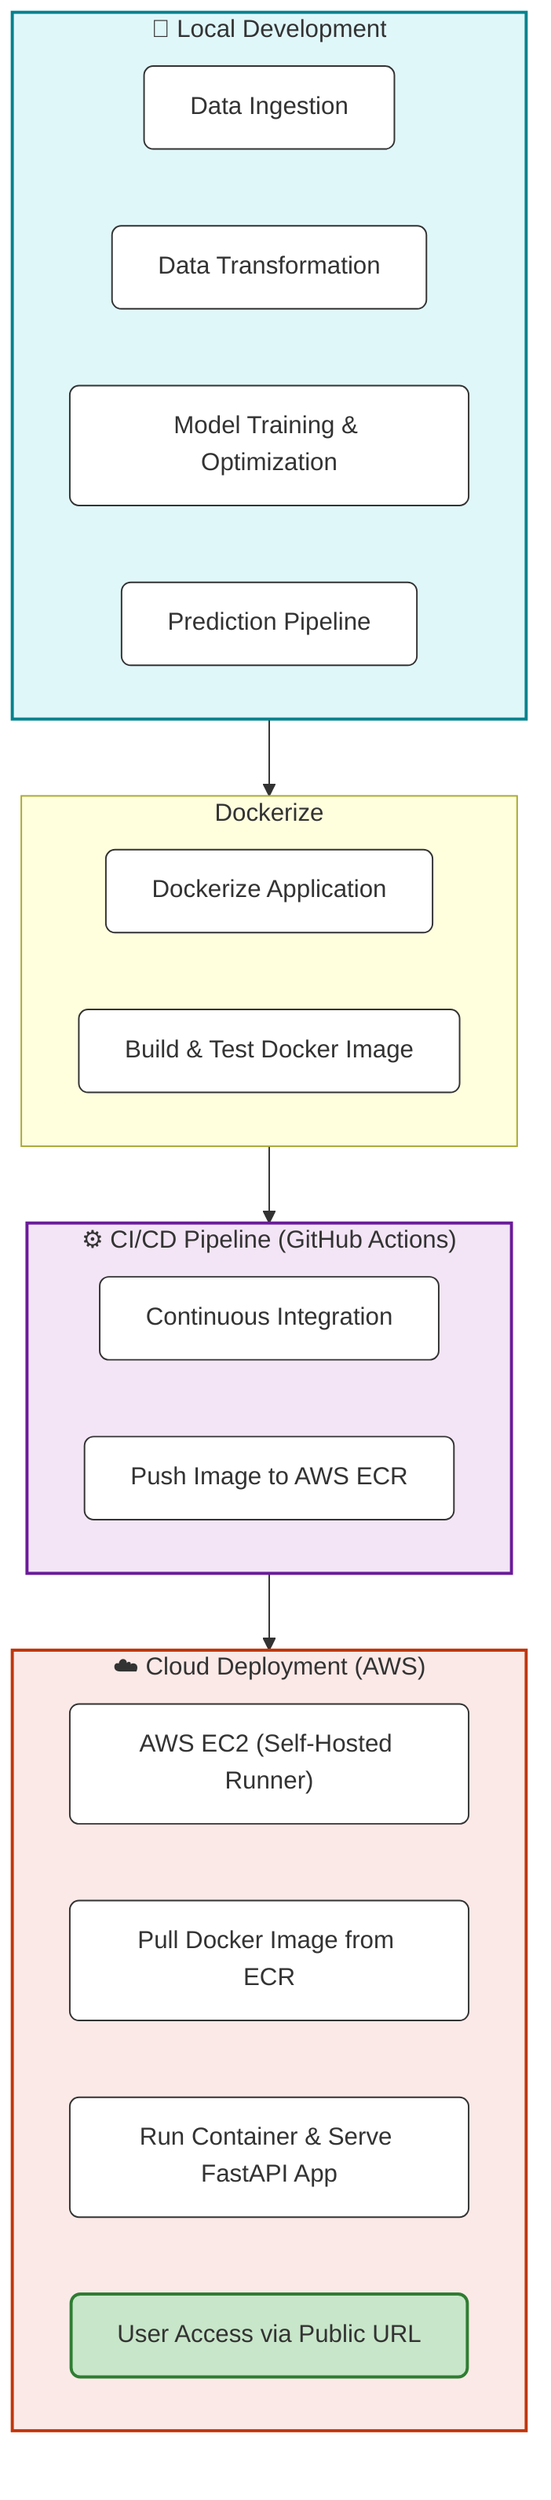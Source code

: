 flowchart TD
	%% === LOCAL DEVELOPMENT ===
	subgraph LOCAL["🧩 Local Development"]
		A["Data Ingestion"]
		B["Data Transformation"]
		C["Model Training & Optimization"]
		D["Prediction Pipeline"]
	end

	%% === CI/CD PIPELINE ===
	subgraph Docker["Dockerize"]
		E["Dockerize Application"]
        F["Build & Test Docker Image"]
	end

	%% === CI/CD PIPELINE ===
	subgraph CI_CD["⚙️ CI/CD Pipeline (GitHub Actions)"]
		G["Push to GitHub Repository"]
		G["Continuous Integration"]
		I["Push Image to AWS ECR"]
	end

	%% === CLOUD DEPLOYMENT ===
	subgraph DEPLOY["☁️ Cloud Deployment (AWS)"]
		J["AWS EC2 (Self-Hosted Runner)"]
		K["Pull Docker Image from ECR"]
		L["Run Container & Serve FastAPI App"]
		M["User Access via Public URL"]
	end

	%% === FLOW BETWEEN STAGES ===
	LOCAL --> Docker --> CI_CD --> DEPLOY

	%% === STYLES ===
	style LOCAL fill:#e0f7fa,stroke:#00838f,stroke-width:2px
	style CI_CD fill:#f3e5f5,stroke:#6a1b9a,stroke-width:2px
	style DEPLOY fill:#fbe9e7,stroke:#bf360c,stroke-width:2px
	style M fill:#c8e6c9,stroke:#2e7d32,stroke-width:2px
	classDef node fill:#ffffff,stroke:#333,stroke-width:1px,rx:6px,ry:6px
	class A,B,C,D,E,F,G,H,I,J,K,L,M node